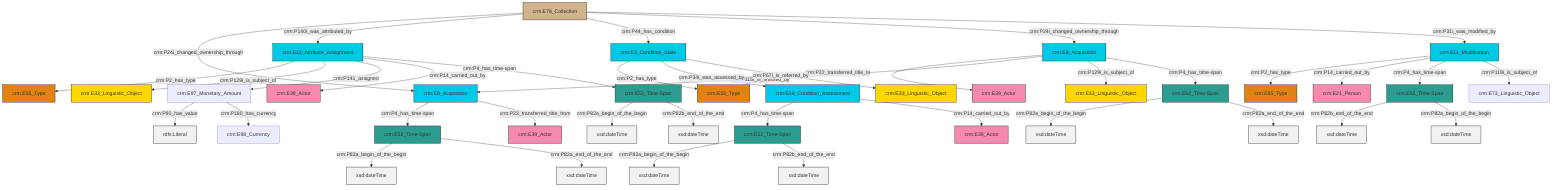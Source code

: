 graph TD
classDef Literal fill:#f2f2f2,stroke:#000000;
classDef CRM_Entity fill:#FFFFFF,stroke:#000000;
classDef Temporal_Entity fill:#00C9E6, stroke:#000000;
classDef Type fill:#E18312, stroke:#000000;
classDef Time-Span fill:#2C9C91, stroke:#000000;
classDef Appellation fill:#FFEB7F, stroke:#000000;
classDef Place fill:#008836, stroke:#000000;
classDef Persistent_Item fill:#B266B2, stroke:#000000;
classDef Conceptual_Object fill:#FFD700, stroke:#000000;
classDef Physical_Thing fill:#D2B48C, stroke:#000000;
classDef Actor fill:#f58aad, stroke:#000000;
classDef PC_Classes fill:#4ce600, stroke:#000000;
classDef Multi fill:#cccccc,stroke:#000000;

2["crm:E52_Time-Span"]:::Time-Span -->|crm:P82a_begin_of_the_begin| 3[xsd:dateTime]:::Literal
2["crm:E52_Time-Span"]:::Time-Span -->|crm:P82a_end_of_the_end| 6[xsd:dateTime]:::Literal
9["crm:E97_Monetary_Amount"]:::Default -->|crm:P90_has_value| 10[rdfs:Literal]:::Literal
11["crm:E52_Time-Span"]:::Time-Span -->|crm:P82b_end_of_the_end| 12[xsd:dateTime]:::Literal
13["crm:E8_Acquisition"]:::Temporal_Entity -->|crm:P4_has_time-span| 2["crm:E52_Time-Span"]:::Time-Span
4["crm:E8_Acquisition"]:::Temporal_Entity -->|crm:P22_transferred_title_to| 14["crm:E39_Actor"]:::Actor
15["crm:E78_Collection"]:::Physical_Thing -->|crm:P24i_changed_ownership_through| 13["crm:E8_Acquisition"]:::Temporal_Entity
9["crm:E97_Monetary_Amount"]:::Default -->|crm:P180_has_currency| 7["crm:E98_Currency"]:::Default
20["crm:E14_Condition_Assessment"]:::Temporal_Entity -->|crm:P4_has_time-span| 22["crm:E52_Time-Span"]:::Time-Span
15["crm:E78_Collection"]:::Physical_Thing -->|crm:P140i_was_attributed_by| 25["crm:E13_Attribute_Assignment"]:::Temporal_Entity
26["crm:E52_Time-Span"]:::Time-Span -->|crm:P82a_begin_of_the_begin| 27[xsd:dateTime]:::Literal
22["crm:E52_Time-Span"]:::Time-Span -->|crm:P82a_begin_of_the_begin| 28[xsd:dateTime]:::Literal
25["crm:E13_Attribute_Assignment"]:::Temporal_Entity -->|crm:P2_has_type| 29["crm:E55_Type"]:::Type
15["crm:E78_Collection"]:::Physical_Thing -->|crm:P44_has_condition| 16["crm:E3_Condition_State"]:::Temporal_Entity
4["crm:E8_Acquisition"]:::Temporal_Entity -->|crm:P115i_is_finished_by| 13["crm:E8_Acquisition"]:::Temporal_Entity
20["crm:E14_Condition_Assessment"]:::Temporal_Entity -->|crm:P14_carried_out_by| 0["crm:E39_Actor"]:::Actor
16["crm:E3_Condition_State"]:::Temporal_Entity -->|crm:P2_has_type| 35["crm:E55_Type"]:::Type
4["crm:E8_Acquisition"]:::Temporal_Entity -->|crm:P129i_is_subject_of| 42["crm:E33_Linguistic_Object"]:::Conceptual_Object
16["crm:E3_Condition_State"]:::Temporal_Entity -->|crm:P34i_was_assessed_by| 20["crm:E14_Condition_Assessment"]:::Temporal_Entity
44["crm:E11_Modification"]:::Temporal_Entity -->|crm:P2_has_type| 48["crm:E55_Type"]:::Type
18["crm:E52_Time-Span"]:::Time-Span -->|crm:P82a_begin_of_the_begin| 49[xsd:dateTime]:::Literal
26["crm:E52_Time-Span"]:::Time-Span -->|crm:P82a_end_of_the_end| 50[xsd:dateTime]:::Literal
4["crm:E8_Acquisition"]:::Temporal_Entity -->|crm:P4_has_time-span| 26["crm:E52_Time-Span"]:::Time-Span
13["crm:E8_Acquisition"]:::Temporal_Entity -->|crm:P23_transferred_title_from| 33["crm:E39_Actor"]:::Actor
15["crm:E78_Collection"]:::Physical_Thing -->|crm:P24i_changed_ownership_through| 4["crm:E8_Acquisition"]:::Temporal_Entity
11["crm:E52_Time-Span"]:::Time-Span -->|crm:P82a_begin_of_the_begin| 53[xsd:dateTime]:::Literal
15["crm:E78_Collection"]:::Physical_Thing -->|crm:P31i_was_modified_by| 44["crm:E11_Modification"]:::Temporal_Entity
25["crm:E13_Attribute_Assignment"]:::Temporal_Entity -->|crm:P129i_is_subject_of| 40["crm:E33_Linguistic_Object"]:::Conceptual_Object
22["crm:E52_Time-Span"]:::Time-Span -->|crm:P82b_end_of_the_end| 56[xsd:dateTime]:::Literal
25["crm:E13_Attribute_Assignment"]:::Temporal_Entity -->|crm:P141_assigned| 9["crm:E97_Monetary_Amount"]:::Default
25["crm:E13_Attribute_Assignment"]:::Temporal_Entity -->|crm:P14_carried_out_by| 23["crm:E39_Actor"]:::Actor
44["crm:E11_Modification"]:::Temporal_Entity -->|crm:P14_carried_out_by| 36["crm:E21_Person"]:::Actor
16["crm:E3_Condition_State"]:::Temporal_Entity -->|crm:P67i_is_referred_by| 30["crm:E33_Linguistic_Object"]:::Conceptual_Object
18["crm:E52_Time-Span"]:::Time-Span -->|crm:P82b_end_of_the_end| 60[xsd:dateTime]:::Literal
44["crm:E11_Modification"]:::Temporal_Entity -->|crm:P4_has_time-span| 11["crm:E52_Time-Span"]:::Time-Span
25["crm:E13_Attribute_Assignment"]:::Temporal_Entity -->|crm:P4_has_time-span| 18["crm:E52_Time-Span"]:::Time-Span
44["crm:E11_Modification"]:::Temporal_Entity -->|crm:P119i_is_subject_of| 38["crm:E73_Linguistic_Object"]:::Default